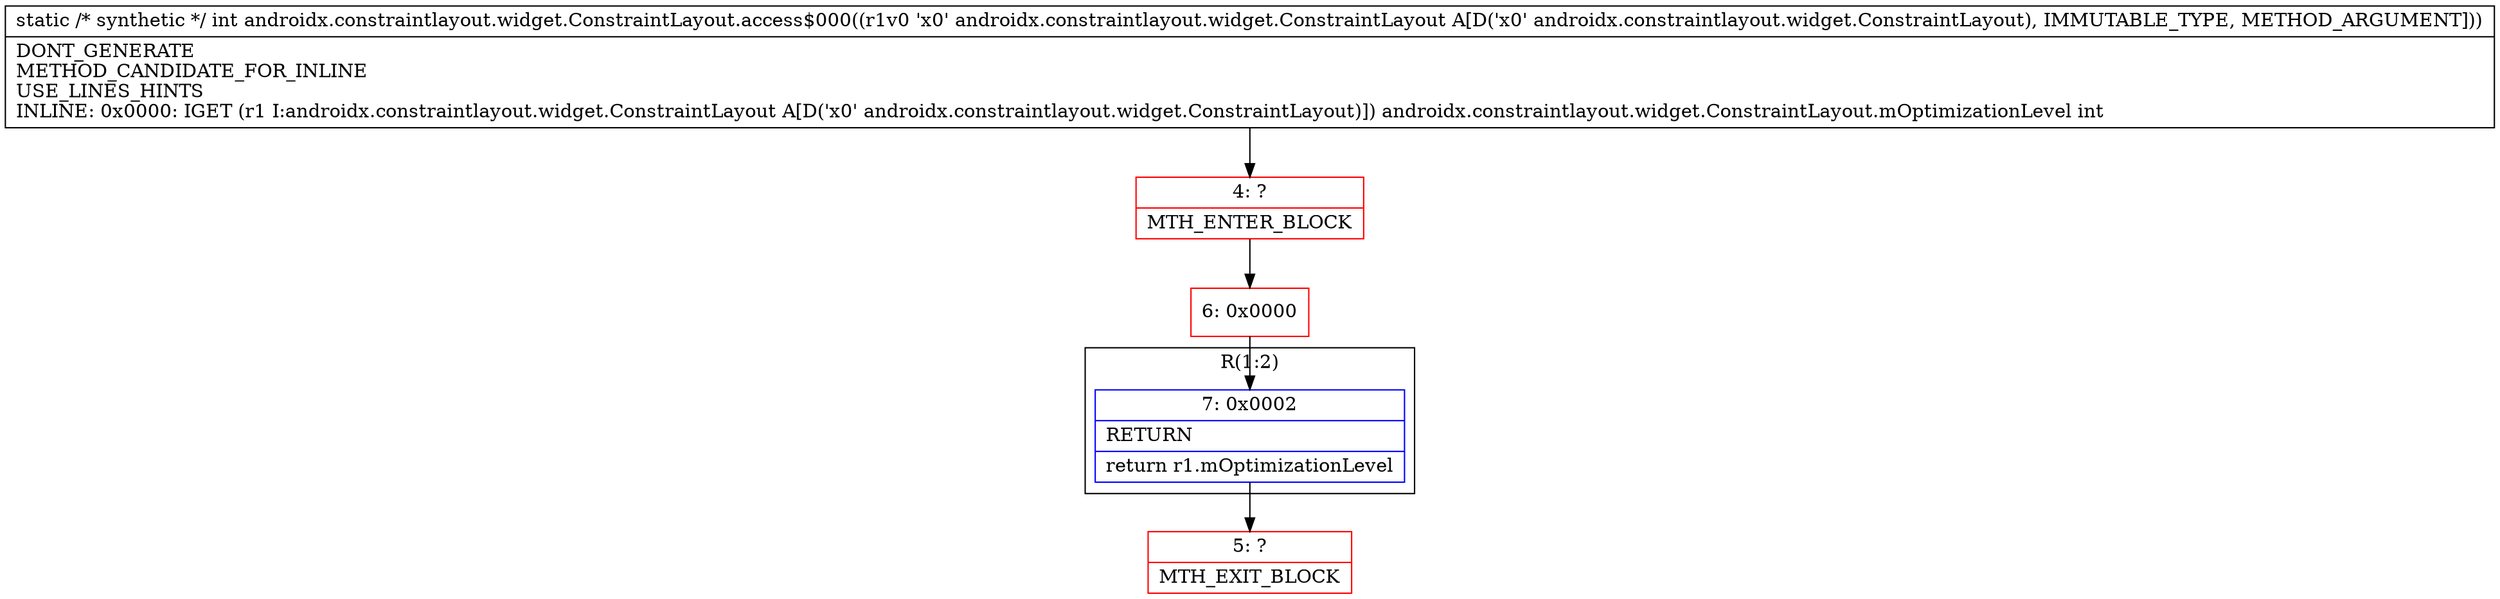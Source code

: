 digraph "CFG forandroidx.constraintlayout.widget.ConstraintLayout.access$000(Landroidx\/constraintlayout\/widget\/ConstraintLayout;)I" {
subgraph cluster_Region_220044134 {
label = "R(1:2)";
node [shape=record,color=blue];
Node_7 [shape=record,label="{7\:\ 0x0002|RETURN\l|return r1.mOptimizationLevel\l}"];
}
Node_4 [shape=record,color=red,label="{4\:\ ?|MTH_ENTER_BLOCK\l}"];
Node_6 [shape=record,color=red,label="{6\:\ 0x0000}"];
Node_5 [shape=record,color=red,label="{5\:\ ?|MTH_EXIT_BLOCK\l}"];
MethodNode[shape=record,label="{static \/* synthetic *\/ int androidx.constraintlayout.widget.ConstraintLayout.access$000((r1v0 'x0' androidx.constraintlayout.widget.ConstraintLayout A[D('x0' androidx.constraintlayout.widget.ConstraintLayout), IMMUTABLE_TYPE, METHOD_ARGUMENT]))  | DONT_GENERATE\lMETHOD_CANDIDATE_FOR_INLINE\lUSE_LINES_HINTS\lINLINE: 0x0000: IGET  (r1 I:androidx.constraintlayout.widget.ConstraintLayout A[D('x0' androidx.constraintlayout.widget.ConstraintLayout)]) androidx.constraintlayout.widget.ConstraintLayout.mOptimizationLevel int\l}"];
MethodNode -> Node_4;Node_7 -> Node_5;
Node_4 -> Node_6;
Node_6 -> Node_7;
}

